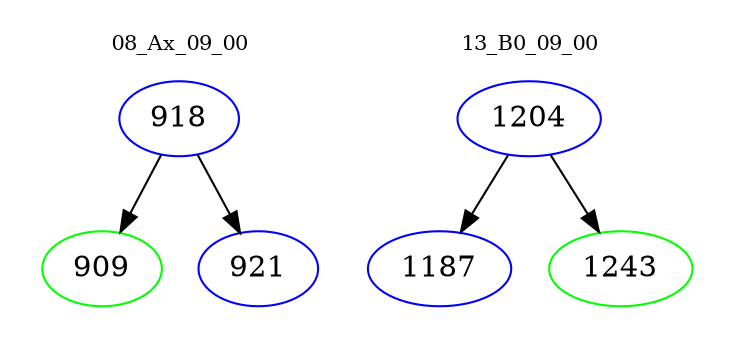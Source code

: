 digraph{
subgraph cluster_0 {
color = white
label = "08_Ax_09_00";
fontsize=10;
T0_918 [label="918", color="blue"]
T0_918 -> T0_909 [color="black"]
T0_909 [label="909", color="green"]
T0_918 -> T0_921 [color="black"]
T0_921 [label="921", color="blue"]
}
subgraph cluster_1 {
color = white
label = "13_B0_09_00";
fontsize=10;
T1_1204 [label="1204", color="blue"]
T1_1204 -> T1_1187 [color="black"]
T1_1187 [label="1187", color="blue"]
T1_1204 -> T1_1243 [color="black"]
T1_1243 [label="1243", color="green"]
}
}
